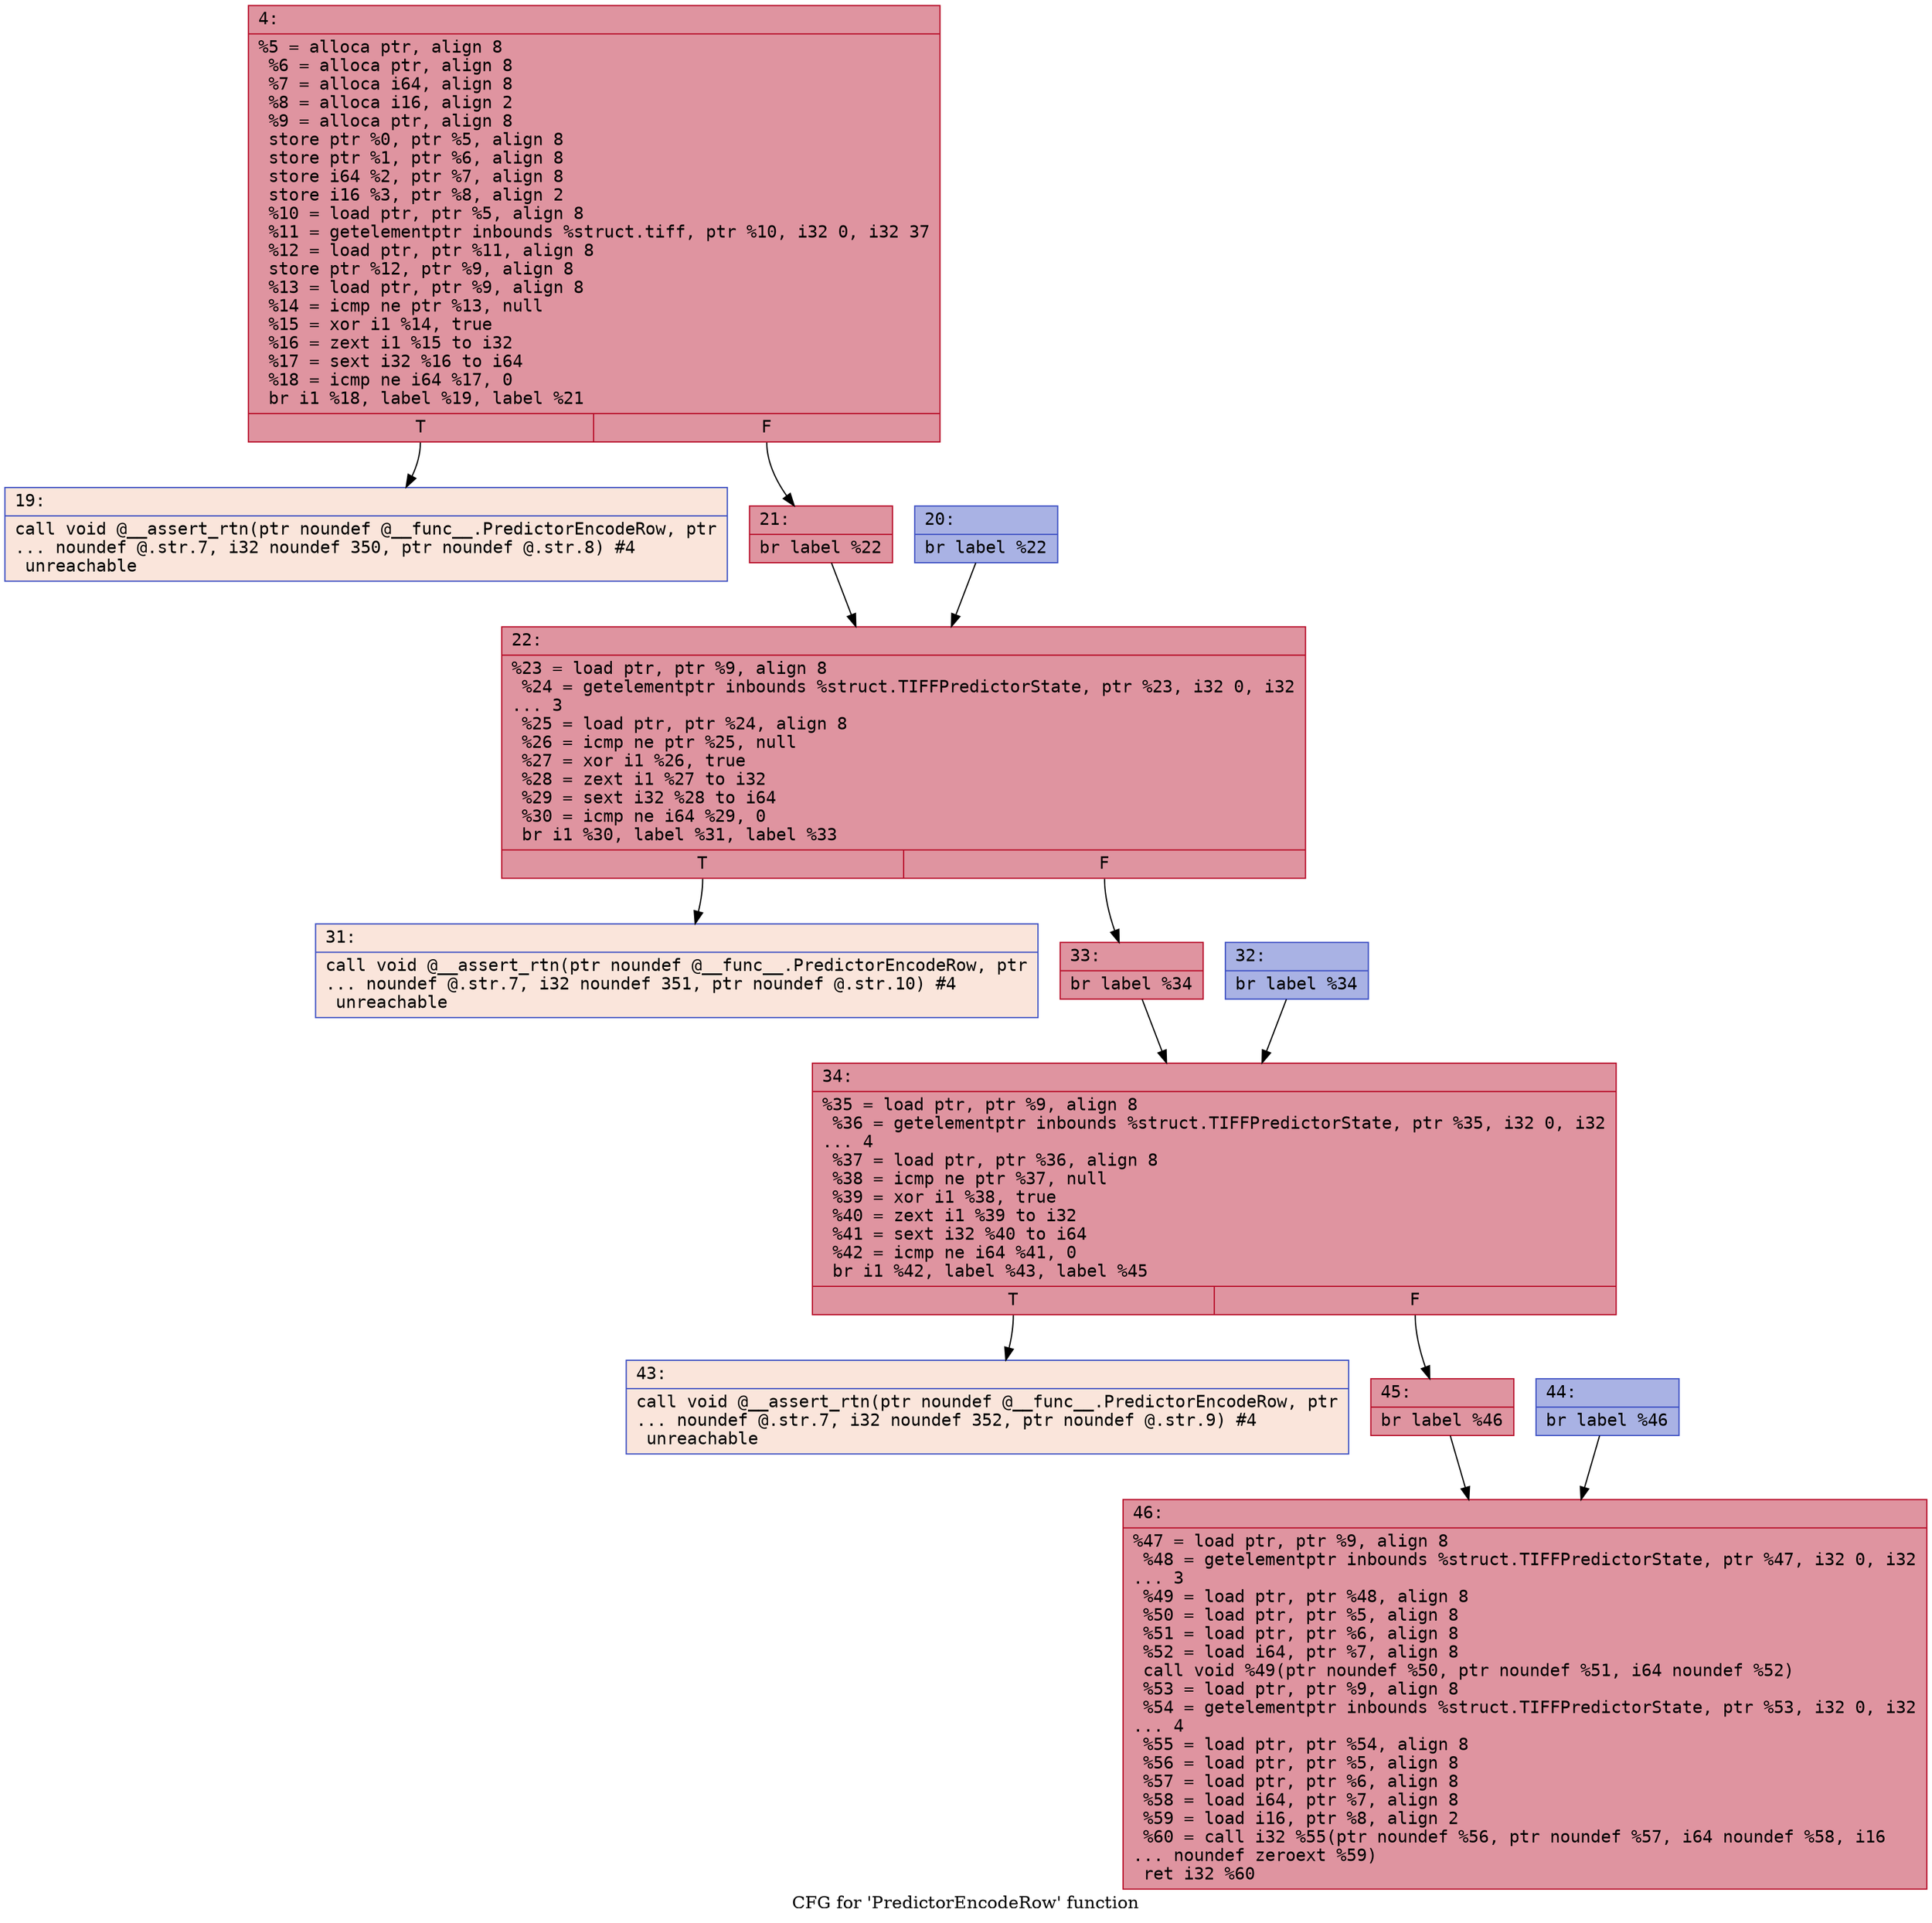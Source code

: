 digraph "CFG for 'PredictorEncodeRow' function" {
	label="CFG for 'PredictorEncodeRow' function";

	Node0x6000002e5400 [shape=record,color="#b70d28ff", style=filled, fillcolor="#b70d2870" fontname="Courier",label="{4:\l|  %5 = alloca ptr, align 8\l  %6 = alloca ptr, align 8\l  %7 = alloca i64, align 8\l  %8 = alloca i16, align 2\l  %9 = alloca ptr, align 8\l  store ptr %0, ptr %5, align 8\l  store ptr %1, ptr %6, align 8\l  store i64 %2, ptr %7, align 8\l  store i16 %3, ptr %8, align 2\l  %10 = load ptr, ptr %5, align 8\l  %11 = getelementptr inbounds %struct.tiff, ptr %10, i32 0, i32 37\l  %12 = load ptr, ptr %11, align 8\l  store ptr %12, ptr %9, align 8\l  %13 = load ptr, ptr %9, align 8\l  %14 = icmp ne ptr %13, null\l  %15 = xor i1 %14, true\l  %16 = zext i1 %15 to i32\l  %17 = sext i32 %16 to i64\l  %18 = icmp ne i64 %17, 0\l  br i1 %18, label %19, label %21\l|{<s0>T|<s1>F}}"];
	Node0x6000002e5400:s0 -> Node0x6000002e5450[tooltip="4 -> 19\nProbability 0.00%" ];
	Node0x6000002e5400:s1 -> Node0x6000002e54f0[tooltip="4 -> 21\nProbability 100.00%" ];
	Node0x6000002e5450 [shape=record,color="#3d50c3ff", style=filled, fillcolor="#f4c5ad70" fontname="Courier",label="{19:\l|  call void @__assert_rtn(ptr noundef @__func__.PredictorEncodeRow, ptr\l... noundef @.str.7, i32 noundef 350, ptr noundef @.str.8) #4\l  unreachable\l}"];
	Node0x6000002e54a0 [shape=record,color="#3d50c3ff", style=filled, fillcolor="#3d50c370" fontname="Courier",label="{20:\l|  br label %22\l}"];
	Node0x6000002e54a0 -> Node0x6000002e5540[tooltip="20 -> 22\nProbability 100.00%" ];
	Node0x6000002e54f0 [shape=record,color="#b70d28ff", style=filled, fillcolor="#b70d2870" fontname="Courier",label="{21:\l|  br label %22\l}"];
	Node0x6000002e54f0 -> Node0x6000002e5540[tooltip="21 -> 22\nProbability 100.00%" ];
	Node0x6000002e5540 [shape=record,color="#b70d28ff", style=filled, fillcolor="#b70d2870" fontname="Courier",label="{22:\l|  %23 = load ptr, ptr %9, align 8\l  %24 = getelementptr inbounds %struct.TIFFPredictorState, ptr %23, i32 0, i32\l... 3\l  %25 = load ptr, ptr %24, align 8\l  %26 = icmp ne ptr %25, null\l  %27 = xor i1 %26, true\l  %28 = zext i1 %27 to i32\l  %29 = sext i32 %28 to i64\l  %30 = icmp ne i64 %29, 0\l  br i1 %30, label %31, label %33\l|{<s0>T|<s1>F}}"];
	Node0x6000002e5540:s0 -> Node0x6000002e5590[tooltip="22 -> 31\nProbability 0.00%" ];
	Node0x6000002e5540:s1 -> Node0x6000002e5630[tooltip="22 -> 33\nProbability 100.00%" ];
	Node0x6000002e5590 [shape=record,color="#3d50c3ff", style=filled, fillcolor="#f4c5ad70" fontname="Courier",label="{31:\l|  call void @__assert_rtn(ptr noundef @__func__.PredictorEncodeRow, ptr\l... noundef @.str.7, i32 noundef 351, ptr noundef @.str.10) #4\l  unreachable\l}"];
	Node0x6000002e55e0 [shape=record,color="#3d50c3ff", style=filled, fillcolor="#3d50c370" fontname="Courier",label="{32:\l|  br label %34\l}"];
	Node0x6000002e55e0 -> Node0x6000002e5680[tooltip="32 -> 34\nProbability 100.00%" ];
	Node0x6000002e5630 [shape=record,color="#b70d28ff", style=filled, fillcolor="#b70d2870" fontname="Courier",label="{33:\l|  br label %34\l}"];
	Node0x6000002e5630 -> Node0x6000002e5680[tooltip="33 -> 34\nProbability 100.00%" ];
	Node0x6000002e5680 [shape=record,color="#b70d28ff", style=filled, fillcolor="#b70d2870" fontname="Courier",label="{34:\l|  %35 = load ptr, ptr %9, align 8\l  %36 = getelementptr inbounds %struct.TIFFPredictorState, ptr %35, i32 0, i32\l... 4\l  %37 = load ptr, ptr %36, align 8\l  %38 = icmp ne ptr %37, null\l  %39 = xor i1 %38, true\l  %40 = zext i1 %39 to i32\l  %41 = sext i32 %40 to i64\l  %42 = icmp ne i64 %41, 0\l  br i1 %42, label %43, label %45\l|{<s0>T|<s1>F}}"];
	Node0x6000002e5680:s0 -> Node0x6000002e56d0[tooltip="34 -> 43\nProbability 0.00%" ];
	Node0x6000002e5680:s1 -> Node0x6000002e5770[tooltip="34 -> 45\nProbability 100.00%" ];
	Node0x6000002e56d0 [shape=record,color="#3d50c3ff", style=filled, fillcolor="#f4c5ad70" fontname="Courier",label="{43:\l|  call void @__assert_rtn(ptr noundef @__func__.PredictorEncodeRow, ptr\l... noundef @.str.7, i32 noundef 352, ptr noundef @.str.9) #4\l  unreachable\l}"];
	Node0x6000002e5720 [shape=record,color="#3d50c3ff", style=filled, fillcolor="#3d50c370" fontname="Courier",label="{44:\l|  br label %46\l}"];
	Node0x6000002e5720 -> Node0x6000002e57c0[tooltip="44 -> 46\nProbability 100.00%" ];
	Node0x6000002e5770 [shape=record,color="#b70d28ff", style=filled, fillcolor="#b70d2870" fontname="Courier",label="{45:\l|  br label %46\l}"];
	Node0x6000002e5770 -> Node0x6000002e57c0[tooltip="45 -> 46\nProbability 100.00%" ];
	Node0x6000002e57c0 [shape=record,color="#b70d28ff", style=filled, fillcolor="#b70d2870" fontname="Courier",label="{46:\l|  %47 = load ptr, ptr %9, align 8\l  %48 = getelementptr inbounds %struct.TIFFPredictorState, ptr %47, i32 0, i32\l... 3\l  %49 = load ptr, ptr %48, align 8\l  %50 = load ptr, ptr %5, align 8\l  %51 = load ptr, ptr %6, align 8\l  %52 = load i64, ptr %7, align 8\l  call void %49(ptr noundef %50, ptr noundef %51, i64 noundef %52)\l  %53 = load ptr, ptr %9, align 8\l  %54 = getelementptr inbounds %struct.TIFFPredictorState, ptr %53, i32 0, i32\l... 4\l  %55 = load ptr, ptr %54, align 8\l  %56 = load ptr, ptr %5, align 8\l  %57 = load ptr, ptr %6, align 8\l  %58 = load i64, ptr %7, align 8\l  %59 = load i16, ptr %8, align 2\l  %60 = call i32 %55(ptr noundef %56, ptr noundef %57, i64 noundef %58, i16\l... noundef zeroext %59)\l  ret i32 %60\l}"];
}
